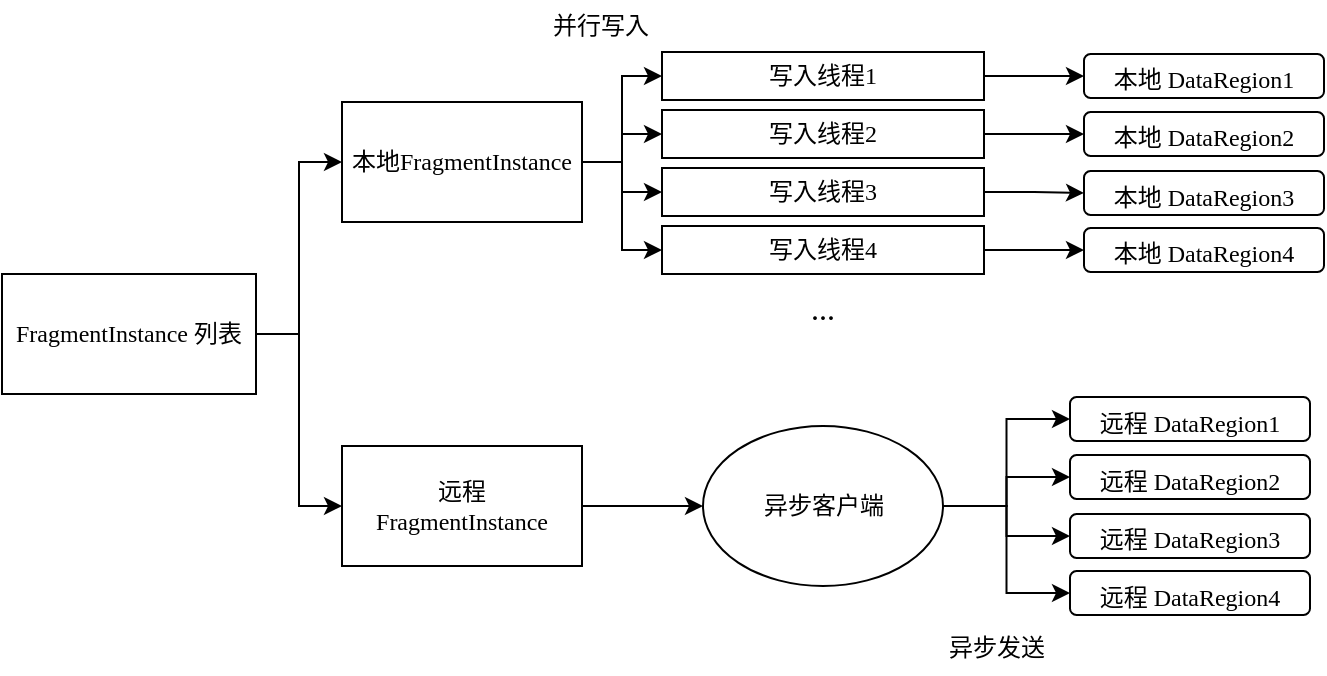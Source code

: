 <mxfile version="23.1.5" type="device">
  <diagram id="9n6xUkvIiL3uKYTUikx_" name="第 1 页">
    <mxGraphModel dx="1025" dy="854" grid="0" gridSize="10" guides="1" tooltips="1" connect="1" arrows="1" fold="1" page="1" pageScale="1" pageWidth="670" pageHeight="345" math="0" shadow="0">
      <root>
        <mxCell id="0" />
        <mxCell id="1" parent="0" />
        <mxCell id="SEukUoHjLpkUjH1Gkkpn-6" style="edgeStyle=orthogonalEdgeStyle;rounded=0;orthogonalLoop=1;jettySize=auto;html=1;entryX=0;entryY=0.5;entryDx=0;entryDy=0;fontStyle=0;fontFamily=Times New Roman;" parent="1" source="SEukUoHjLpkUjH1Gkkpn-1" target="SEukUoHjLpkUjH1Gkkpn-4" edge="1">
          <mxGeometry relative="1" as="geometry" />
        </mxCell>
        <mxCell id="SEukUoHjLpkUjH1Gkkpn-7" style="edgeStyle=orthogonalEdgeStyle;rounded=0;orthogonalLoop=1;jettySize=auto;html=1;entryX=0;entryY=0.5;entryDx=0;entryDy=0;fontStyle=0;fontFamily=Times New Roman;" parent="1" source="SEukUoHjLpkUjH1Gkkpn-1" target="SEukUoHjLpkUjH1Gkkpn-5" edge="1">
          <mxGeometry relative="1" as="geometry" />
        </mxCell>
        <mxCell id="SEukUoHjLpkUjH1Gkkpn-1" value="FragmentInstance 列表" style="rounded=0;whiteSpace=wrap;html=1;fillColor=none;strokeColor=#000000;fontStyle=0;fontFamily=Times New Roman;" parent="1" vertex="1">
          <mxGeometry x="6" y="142" width="127" height="60" as="geometry" />
        </mxCell>
        <mxCell id="SEukUoHjLpkUjH1Gkkpn-17" style="edgeStyle=orthogonalEdgeStyle;rounded=0;orthogonalLoop=1;jettySize=auto;html=1;entryX=0;entryY=0.5;entryDx=0;entryDy=0;fontSize=16;fontStyle=0;fontFamily=Times New Roman;" parent="1" source="SEukUoHjLpkUjH1Gkkpn-4" target="SEukUoHjLpkUjH1Gkkpn-8" edge="1">
          <mxGeometry relative="1" as="geometry" />
        </mxCell>
        <mxCell id="SEukUoHjLpkUjH1Gkkpn-18" style="edgeStyle=orthogonalEdgeStyle;rounded=0;orthogonalLoop=1;jettySize=auto;html=1;entryX=0;entryY=0.5;entryDx=0;entryDy=0;fontSize=16;fontStyle=0;fontFamily=Times New Roman;" parent="1" source="SEukUoHjLpkUjH1Gkkpn-4" target="SEukUoHjLpkUjH1Gkkpn-9" edge="1">
          <mxGeometry relative="1" as="geometry" />
        </mxCell>
        <mxCell id="SEukUoHjLpkUjH1Gkkpn-19" style="edgeStyle=orthogonalEdgeStyle;rounded=0;orthogonalLoop=1;jettySize=auto;html=1;fontSize=16;fontStyle=0;fontFamily=Times New Roman;" parent="1" source="SEukUoHjLpkUjH1Gkkpn-4" target="SEukUoHjLpkUjH1Gkkpn-10" edge="1">
          <mxGeometry relative="1" as="geometry" />
        </mxCell>
        <mxCell id="SEukUoHjLpkUjH1Gkkpn-20" style="edgeStyle=orthogonalEdgeStyle;rounded=0;orthogonalLoop=1;jettySize=auto;html=1;entryX=0;entryY=0.5;entryDx=0;entryDy=0;fontSize=16;fontStyle=0;fontFamily=Times New Roman;" parent="1" source="SEukUoHjLpkUjH1Gkkpn-4" target="SEukUoHjLpkUjH1Gkkpn-11" edge="1">
          <mxGeometry relative="1" as="geometry" />
        </mxCell>
        <mxCell id="SEukUoHjLpkUjH1Gkkpn-4" value="本地FragmentInstance" style="rounded=0;whiteSpace=wrap;html=1;fillColor=none;strokeColor=#000000;fontStyle=0;fontFamily=Times New Roman;" parent="1" vertex="1">
          <mxGeometry x="176" y="56" width="120" height="60" as="geometry" />
        </mxCell>
        <mxCell id="SEukUoHjLpkUjH1Gkkpn-31" style="edgeStyle=orthogonalEdgeStyle;rounded=0;orthogonalLoop=1;jettySize=auto;html=1;entryX=0;entryY=0.5;entryDx=0;entryDy=0;fontSize=12;fontColor=#000000;fontStyle=0;fontFamily=Times New Roman;" parent="1" source="SEukUoHjLpkUjH1Gkkpn-5" target="SEukUoHjLpkUjH1Gkkpn-30" edge="1">
          <mxGeometry relative="1" as="geometry" />
        </mxCell>
        <mxCell id="SEukUoHjLpkUjH1Gkkpn-5" value="远程&lt;br&gt;FragmentInstance" style="rounded=0;whiteSpace=wrap;html=1;fillColor=none;strokeColor=#000000;fontStyle=0;fontFamily=Times New Roman;" parent="1" vertex="1">
          <mxGeometry x="176" y="228" width="120" height="60" as="geometry" />
        </mxCell>
        <mxCell id="SEukUoHjLpkUjH1Gkkpn-21" value="&lt;font style=&quot;font-size: 12px;&quot;&gt;本地 DataRegion1&lt;/font&gt;" style="rounded=1;whiteSpace=wrap;html=1;fontSize=16;fillColor=none;strokeColor=#000000;fontStyle=0;fontFamily=Times New Roman;" parent="1" vertex="1">
          <mxGeometry x="547" y="32" width="120" height="22" as="geometry" />
        </mxCell>
        <mxCell id="SEukUoHjLpkUjH1Gkkpn-22" style="edgeStyle=orthogonalEdgeStyle;rounded=0;orthogonalLoop=1;jettySize=auto;html=1;fontSize=12;fontStyle=0;fontFamily=Times New Roman;" parent="1" source="SEukUoHjLpkUjH1Gkkpn-8" target="SEukUoHjLpkUjH1Gkkpn-21" edge="1">
          <mxGeometry relative="1" as="geometry" />
        </mxCell>
        <mxCell id="SEukUoHjLpkUjH1Gkkpn-23" value="&lt;font style=&quot;font-size: 12px;&quot;&gt;本地 DataRegion2&lt;/font&gt;" style="rounded=1;whiteSpace=wrap;html=1;fontSize=16;fillColor=none;strokeColor=#000000;fontStyle=0;fontFamily=Times New Roman;" parent="1" vertex="1">
          <mxGeometry x="547" y="61" width="120" height="22" as="geometry" />
        </mxCell>
        <mxCell id="SEukUoHjLpkUjH1Gkkpn-24" style="edgeStyle=orthogonalEdgeStyle;rounded=0;orthogonalLoop=1;jettySize=auto;html=1;entryX=0;entryY=0.5;entryDx=0;entryDy=0;fontSize=12;fontStyle=0;fontFamily=Times New Roman;" parent="1" source="SEukUoHjLpkUjH1Gkkpn-9" target="SEukUoHjLpkUjH1Gkkpn-23" edge="1">
          <mxGeometry relative="1" as="geometry" />
        </mxCell>
        <mxCell id="SEukUoHjLpkUjH1Gkkpn-25" value="&lt;font style=&quot;font-size: 12px;&quot;&gt;本地 DataRegion3&lt;/font&gt;" style="rounded=1;whiteSpace=wrap;html=1;fontSize=16;fillColor=none;strokeColor=#000000;fontStyle=0;fontFamily=Times New Roman;" parent="1" vertex="1">
          <mxGeometry x="547" y="90.5" width="120" height="22" as="geometry" />
        </mxCell>
        <mxCell id="SEukUoHjLpkUjH1Gkkpn-26" style="edgeStyle=orthogonalEdgeStyle;rounded=0;orthogonalLoop=1;jettySize=auto;html=1;fontSize=12;fontStyle=0;fontFamily=Times New Roman;" parent="1" source="SEukUoHjLpkUjH1Gkkpn-10" target="SEukUoHjLpkUjH1Gkkpn-25" edge="1">
          <mxGeometry relative="1" as="geometry" />
        </mxCell>
        <mxCell id="SEukUoHjLpkUjH1Gkkpn-27" value="&lt;font style=&quot;font-size: 12px;&quot;&gt;本地 DataRegion4&lt;/font&gt;" style="rounded=1;whiteSpace=wrap;html=1;fontSize=16;fillColor=none;strokeColor=#000000;fontStyle=0;fontFamily=Times New Roman;" parent="1" vertex="1">
          <mxGeometry x="547" y="119" width="120" height="22" as="geometry" />
        </mxCell>
        <mxCell id="SEukUoHjLpkUjH1Gkkpn-28" style="edgeStyle=orthogonalEdgeStyle;rounded=0;orthogonalLoop=1;jettySize=auto;html=1;fontSize=12;fontStyle=0;fontFamily=Times New Roman;" parent="1" source="SEukUoHjLpkUjH1Gkkpn-11" target="SEukUoHjLpkUjH1Gkkpn-27" edge="1">
          <mxGeometry relative="1" as="geometry" />
        </mxCell>
        <mxCell id="SEukUoHjLpkUjH1Gkkpn-29" value="&lt;span&gt;&lt;font&gt;并行写入&lt;/font&gt;&lt;/span&gt;" style="text;html=1;align=center;verticalAlign=middle;resizable=0;points=[];autosize=1;strokeColor=none;fillColor=none;fontSize=12;fontColor=default;fontStyle=0;fontFamily=Times New Roman;" parent="1" vertex="1">
          <mxGeometry x="272" y="5" width="66" height="26" as="geometry" />
        </mxCell>
        <mxCell id="SEukUoHjLpkUjH1Gkkpn-36" style="edgeStyle=orthogonalEdgeStyle;rounded=0;orthogonalLoop=1;jettySize=auto;html=1;entryX=0;entryY=0.5;entryDx=0;entryDy=0;fontSize=12;fontColor=#000000;fontStyle=0;fontFamily=Times New Roman;" parent="1" source="SEukUoHjLpkUjH1Gkkpn-30" target="SEukUoHjLpkUjH1Gkkpn-32" edge="1">
          <mxGeometry relative="1" as="geometry" />
        </mxCell>
        <mxCell id="SEukUoHjLpkUjH1Gkkpn-37" style="edgeStyle=orthogonalEdgeStyle;rounded=0;orthogonalLoop=1;jettySize=auto;html=1;fontSize=12;fontColor=#000000;fontStyle=0;fontFamily=Times New Roman;" parent="1" source="SEukUoHjLpkUjH1Gkkpn-30" target="SEukUoHjLpkUjH1Gkkpn-33" edge="1">
          <mxGeometry relative="1" as="geometry" />
        </mxCell>
        <mxCell id="SEukUoHjLpkUjH1Gkkpn-38" style="edgeStyle=orthogonalEdgeStyle;rounded=0;orthogonalLoop=1;jettySize=auto;html=1;fontSize=12;fontColor=#000000;fontStyle=0;fontFamily=Times New Roman;" parent="1" source="SEukUoHjLpkUjH1Gkkpn-30" target="SEukUoHjLpkUjH1Gkkpn-34" edge="1">
          <mxGeometry relative="1" as="geometry" />
        </mxCell>
        <mxCell id="SEukUoHjLpkUjH1Gkkpn-39" style="edgeStyle=orthogonalEdgeStyle;rounded=0;orthogonalLoop=1;jettySize=auto;html=1;fontSize=12;fontColor=#000000;fontStyle=0;fontFamily=Times New Roman;" parent="1" source="SEukUoHjLpkUjH1Gkkpn-30" target="SEukUoHjLpkUjH1Gkkpn-35" edge="1">
          <mxGeometry relative="1" as="geometry" />
        </mxCell>
        <mxCell id="SEukUoHjLpkUjH1Gkkpn-30" value="&lt;font color=&quot;#000000&quot;&gt;异步客户端&lt;/font&gt;" style="ellipse;whiteSpace=wrap;html=1;fontSize=12;fillColor=none;strokeColor=#000000;fontStyle=0;fontFamily=Times New Roman;" parent="1" vertex="1">
          <mxGeometry x="356.5" y="218" width="120" height="80" as="geometry" />
        </mxCell>
        <mxCell id="SEukUoHjLpkUjH1Gkkpn-32" value="&lt;font style=&quot;font-size: 12px;&quot;&gt;远程 DataRegion1&lt;/font&gt;" style="rounded=1;whiteSpace=wrap;html=1;fontSize=16;fillColor=none;strokeColor=#000000;fontStyle=0;fontFamily=Times New Roman;" parent="1" vertex="1">
          <mxGeometry x="540" y="203.5" width="120" height="22" as="geometry" />
        </mxCell>
        <mxCell id="SEukUoHjLpkUjH1Gkkpn-33" value="&lt;font style=&quot;font-size: 12px;&quot;&gt;远程&amp;nbsp;DataRegion2&lt;/font&gt;" style="rounded=1;whiteSpace=wrap;html=1;fontSize=16;fillColor=none;strokeColor=#000000;fontStyle=0;fontFamily=Times New Roman;" parent="1" vertex="1">
          <mxGeometry x="540" y="232.5" width="120" height="22" as="geometry" />
        </mxCell>
        <mxCell id="SEukUoHjLpkUjH1Gkkpn-34" value="&lt;font style=&quot;font-size: 12px;&quot;&gt;远程&amp;nbsp;DataRegion3&lt;/font&gt;" style="rounded=1;whiteSpace=wrap;html=1;fontSize=16;fillColor=none;strokeColor=#000000;fontStyle=0;fontFamily=Times New Roman;" parent="1" vertex="1">
          <mxGeometry x="540" y="262" width="120" height="22" as="geometry" />
        </mxCell>
        <mxCell id="SEukUoHjLpkUjH1Gkkpn-35" value="&lt;font style=&quot;font-size: 12px;&quot;&gt;远程&amp;nbsp;DataRegion4&lt;/font&gt;" style="rounded=1;whiteSpace=wrap;html=1;fontSize=16;fillColor=none;strokeColor=#000000;fontStyle=0;fontFamily=Times New Roman;" parent="1" vertex="1">
          <mxGeometry x="540" y="290.5" width="120" height="22" as="geometry" />
        </mxCell>
        <mxCell id="SEukUoHjLpkUjH1Gkkpn-40" value="&lt;span&gt;&lt;font&gt;异步发送&lt;/font&gt;&lt;/span&gt;" style="text;html=1;align=center;verticalAlign=middle;resizable=0;points=[];autosize=1;strokeColor=none;fillColor=none;fontSize=12;fontColor=default;fontStyle=0;fontFamily=Times New Roman;" parent="1" vertex="1">
          <mxGeometry x="470" y="316" width="66" height="26" as="geometry" />
        </mxCell>
        <mxCell id="SEukUoHjLpkUjH1Gkkpn-8" value="写入线程1" style="rounded=0;whiteSpace=wrap;html=1;fillColor=none;strokeColor=#000000;fontStyle=0;fontFamily=Times New Roman;" parent="1" vertex="1">
          <mxGeometry x="336" y="31" width="161" height="24" as="geometry" />
        </mxCell>
        <mxCell id="SEukUoHjLpkUjH1Gkkpn-9" value="写入线程2" style="rounded=0;whiteSpace=wrap;html=1;fillColor=none;strokeColor=#000000;fontStyle=0;fontFamily=Times New Roman;" parent="1" vertex="1">
          <mxGeometry x="336" y="60" width="161" height="24" as="geometry" />
        </mxCell>
        <mxCell id="SEukUoHjLpkUjH1Gkkpn-10" value="写入线程3" style="rounded=0;whiteSpace=wrap;html=1;fillColor=none;strokeColor=#000000;fontStyle=0;fontFamily=Times New Roman;" parent="1" vertex="1">
          <mxGeometry x="336" y="89" width="161" height="24" as="geometry" />
        </mxCell>
        <mxCell id="SEukUoHjLpkUjH1Gkkpn-11" value="写入线程4" style="rounded=0;whiteSpace=wrap;html=1;fillColor=none;strokeColor=#000000;fontStyle=0;fontFamily=Times New Roman;" parent="1" vertex="1">
          <mxGeometry x="336" y="118" width="161" height="24" as="geometry" />
        </mxCell>
        <mxCell id="SEukUoHjLpkUjH1Gkkpn-14" value="&lt;font style=&quot;font-size: 16px;&quot;&gt;&lt;span&gt;...&lt;/span&gt;&lt;/font&gt;" style="rounded=0;whiteSpace=wrap;html=1;strokeColor=none;fontStyle=0;fontFamily=Times New Roman;" parent="1" vertex="1">
          <mxGeometry x="336" y="147" width="161" height="24" as="geometry" />
        </mxCell>
      </root>
    </mxGraphModel>
  </diagram>
</mxfile>
